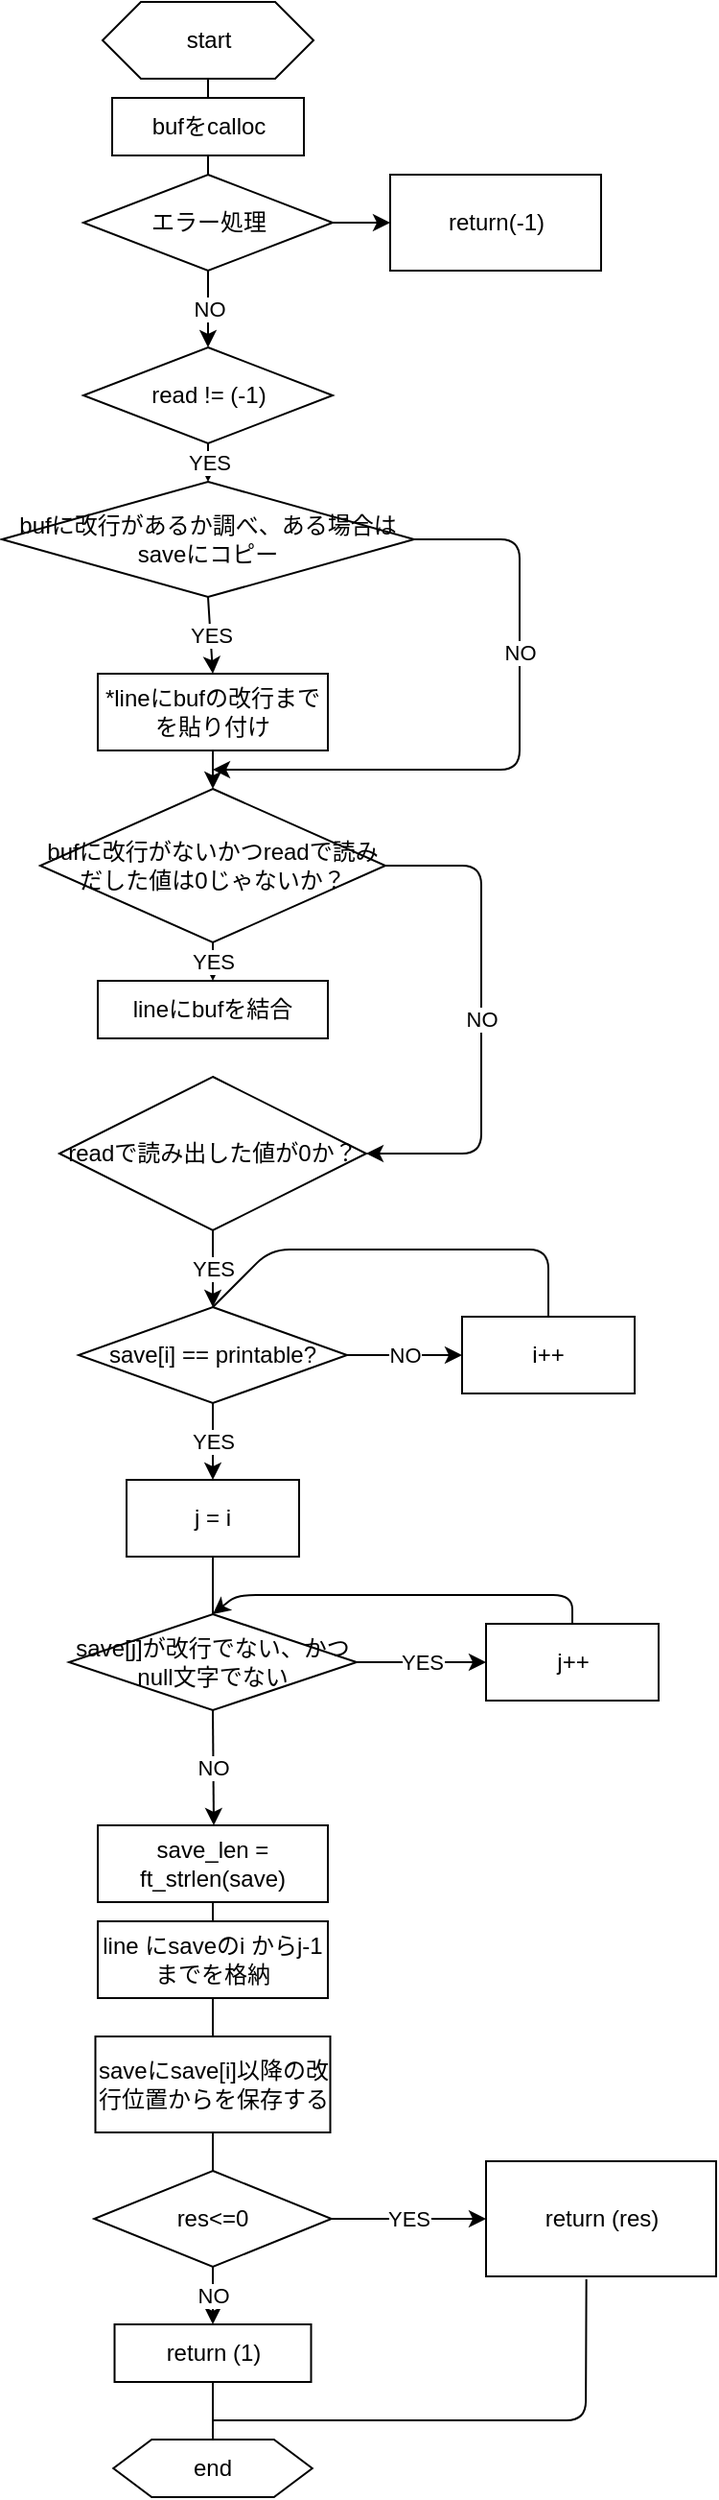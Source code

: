 <mxfile version="13.10.0" type="embed">
    <diagram id="Xf5dkvBA1yv9q3T7hW51" name="ページ1">
        <mxGraphModel dx="1050" dy="1571" grid="1" gridSize="10" guides="1" tooltips="1" connect="1" arrows="1" fold="1" page="1" pageScale="1" pageWidth="827" pageHeight="1169" math="0" shadow="0">
            <root>
                <mxCell id="0"/>
                <mxCell id="1" parent="0"/>
                <mxCell id="4" value="start" style="shape=hexagon;perimeter=hexagonPerimeter2;whiteSpace=wrap;html=1;fixedSize=1;" parent="1" vertex="1">
                    <mxGeometry x="52.5" y="-180" width="110" height="40" as="geometry"/>
                </mxCell>
                <mxCell id="5" value="bufをcalloc" style="rounded=0;whiteSpace=wrap;html=1;" parent="1" vertex="1">
                    <mxGeometry x="57.5" y="-130" width="100" height="30" as="geometry"/>
                </mxCell>
                <mxCell id="6" style="edgeStyle=orthogonalEdgeStyle;rounded=0;orthogonalLoop=1;jettySize=auto;html=1;exitX=1;exitY=0.5;exitDx=0;exitDy=0;entryX=0;entryY=0.5;entryDx=0;entryDy=0;" parent="1" source="7" target="11" edge="1">
                    <mxGeometry relative="1" as="geometry"/>
                </mxCell>
                <mxCell id="7" value="エラー処理" style="rhombus;whiteSpace=wrap;html=1;" parent="1" vertex="1">
                    <mxGeometry x="42.5" y="-90" width="130" height="50" as="geometry"/>
                </mxCell>
                <mxCell id="8" value="" style="endArrow=none;html=1;entryX=0.5;entryY=1;entryDx=0;entryDy=0;" parent="1" target="4" edge="1">
                    <mxGeometry width="50" height="50" relative="1" as="geometry">
                        <mxPoint x="107.5" y="-130" as="sourcePoint"/>
                        <mxPoint x="172.5" y="50" as="targetPoint"/>
                    </mxGeometry>
                </mxCell>
                <mxCell id="9" value="" style="endArrow=none;html=1;entryX=0.5;entryY=1;entryDx=0;entryDy=0;exitX=0.5;exitY=0;exitDx=0;exitDy=0;" parent="1" source="7" target="5" edge="1">
                    <mxGeometry width="50" height="50" relative="1" as="geometry">
                        <mxPoint x="117.5" y="-140" as="sourcePoint"/>
                        <mxPoint x="117.5" y="-170" as="targetPoint"/>
                    </mxGeometry>
                </mxCell>
                <mxCell id="10" value="NO" style="endArrow=classic;html=1;exitX=0.5;exitY=1;exitDx=0;exitDy=0;" parent="1" source="7" edge="1">
                    <mxGeometry relative="1" as="geometry">
                        <mxPoint x="92.5" y="140" as="sourcePoint"/>
                        <mxPoint x="107.5" as="targetPoint"/>
                    </mxGeometry>
                </mxCell>
                <mxCell id="11" value="return(-1)" style="rounded=0;whiteSpace=wrap;html=1;" parent="1" vertex="1">
                    <mxGeometry x="202.5" y="-90" width="110" height="50" as="geometry"/>
                </mxCell>
                <mxCell id="12" value="read != (-1)" style="rhombus;whiteSpace=wrap;html=1;" parent="1" vertex="1">
                    <mxGeometry x="42.5" width="130" height="50" as="geometry"/>
                </mxCell>
                <mxCell id="13" value="YES" style="endArrow=classic;html=1;exitX=0.5;exitY=1;exitDx=0;exitDy=0;entryX=0.5;entryY=0;entryDx=0;entryDy=0;" parent="1" source="12" target="15" edge="1">
                    <mxGeometry relative="1" as="geometry">
                        <mxPoint x="107.5" y="10" as="sourcePoint"/>
                        <mxPoint x="107.5" y="90" as="targetPoint"/>
                    </mxGeometry>
                </mxCell>
                <mxCell id="15" value="bufに改行があるか調べ、ある場合はsaveにコピー" style="rhombus;whiteSpace=wrap;html=1;" parent="1" vertex="1">
                    <mxGeometry y="70" width="215" height="60" as="geometry"/>
                </mxCell>
                <mxCell id="16" value="YES" style="endArrow=classic;html=1;exitX=0.5;exitY=1;exitDx=0;exitDy=0;entryX=0.5;entryY=0;entryDx=0;entryDy=0;" parent="1" source="15" target="18" edge="1">
                    <mxGeometry relative="1" as="geometry">
                        <mxPoint x="107.5" y="80" as="sourcePoint"/>
                        <mxPoint x="107.5" y="170" as="targetPoint"/>
                    </mxGeometry>
                </mxCell>
                <mxCell id="18" value="*lineにbufの改行までを貼り付け" style="rounded=0;whiteSpace=wrap;html=1;" parent="1" vertex="1">
                    <mxGeometry x="50" y="170" width="120" height="40" as="geometry"/>
                </mxCell>
                <mxCell id="20" value="bufに改行がないかつreadで読みだした値は0じゃないか？" style="rhombus;whiteSpace=wrap;html=1;" parent="1" vertex="1">
                    <mxGeometry x="20" y="230" width="180" height="80" as="geometry"/>
                </mxCell>
                <mxCell id="21" value="" style="endArrow=classic;html=1;exitX=0.5;exitY=1;exitDx=0;exitDy=0;entryX=0.5;entryY=0;entryDx=0;entryDy=0;" parent="1" source="18" target="20" edge="1">
                    <mxGeometry width="50" height="50" relative="1" as="geometry">
                        <mxPoint x="130" y="180" as="sourcePoint"/>
                        <mxPoint x="180" y="130" as="targetPoint"/>
                    </mxGeometry>
                </mxCell>
                <mxCell id="22" value="lineにbufを結合" style="rounded=0;whiteSpace=wrap;html=1;" parent="1" vertex="1">
                    <mxGeometry x="50" y="330" width="120" height="30" as="geometry"/>
                </mxCell>
                <mxCell id="23" value="YES" style="endArrow=classic;html=1;exitX=0.5;exitY=1;exitDx=0;exitDy=0;entryX=0.5;entryY=0;entryDx=0;entryDy=0;" parent="1" source="20" target="22" edge="1">
                    <mxGeometry relative="1" as="geometry">
                        <mxPoint x="110" y="240" as="sourcePoint"/>
                        <mxPoint x="210" y="240" as="targetPoint"/>
                    </mxGeometry>
                </mxCell>
                <mxCell id="25" value="readで読み出した値が0か？" style="rhombus;whiteSpace=wrap;html=1;" parent="1" vertex="1">
                    <mxGeometry x="30" y="380" width="160" height="80" as="geometry"/>
                </mxCell>
                <mxCell id="28" value="" style="endArrow=classic;html=1;exitX=0.5;exitY=1;exitDx=0;exitDy=0;" parent="1" source="25" edge="1">
                    <mxGeometry relative="1" as="geometry">
                        <mxPoint x="110" y="410" as="sourcePoint"/>
                        <mxPoint x="110" y="500" as="targetPoint"/>
                    </mxGeometry>
                </mxCell>
                <mxCell id="29" value="YES" style="edgeLabel;resizable=0;html=1;align=center;verticalAlign=middle;" parent="28" connectable="0" vertex="1">
                    <mxGeometry relative="1" as="geometry"/>
                </mxCell>
                <mxCell id="30" value="NO" style="endArrow=classic;html=1;exitX=1;exitY=0.5;exitDx=0;exitDy=0;entryX=1;entryY=0.5;entryDx=0;entryDy=0;" parent="1" source="20" target="25" edge="1">
                    <mxGeometry relative="1" as="geometry">
                        <mxPoint x="110" y="410" as="sourcePoint"/>
                        <mxPoint x="210" y="410" as="targetPoint"/>
                        <Array as="points">
                            <mxPoint x="250" y="270"/>
                            <mxPoint x="250" y="420"/>
                        </Array>
                    </mxGeometry>
                </mxCell>
                <mxCell id="33" value="save[i] == printable?" style="rhombus;whiteSpace=wrap;html=1;" parent="1" vertex="1">
                    <mxGeometry x="40" y="500" width="140" height="50" as="geometry"/>
                </mxCell>
                <mxCell id="34" value="NO" style="endArrow=classic;html=1;exitX=1;exitY=0.5;exitDx=0;exitDy=0;" parent="1" source="33" edge="1">
                    <mxGeometry relative="1" as="geometry">
                        <mxPoint x="110" y="410" as="sourcePoint"/>
                        <mxPoint x="240" y="525" as="targetPoint"/>
                    </mxGeometry>
                </mxCell>
                <mxCell id="36" value="i++" style="rounded=0;whiteSpace=wrap;html=1;" parent="1" vertex="1">
                    <mxGeometry x="240" y="505" width="90" height="40" as="geometry"/>
                </mxCell>
                <mxCell id="37" value="" style="endArrow=none;html=1;entryX=0.5;entryY=0;entryDx=0;entryDy=0;exitX=0.5;exitY=0;exitDx=0;exitDy=0;" parent="1" source="33" target="36" edge="1">
                    <mxGeometry width="50" height="50" relative="1" as="geometry">
                        <mxPoint x="130" y="430" as="sourcePoint"/>
                        <mxPoint x="180" y="380" as="targetPoint"/>
                        <Array as="points">
                            <mxPoint x="140" y="470"/>
                            <mxPoint x="285" y="470"/>
                        </Array>
                    </mxGeometry>
                </mxCell>
                <mxCell id="38" value="YES" style="endArrow=classic;html=1;exitX=0.5;exitY=1;exitDx=0;exitDy=0;" parent="1" source="33" edge="1">
                    <mxGeometry relative="1" as="geometry">
                        <mxPoint x="110" y="580" as="sourcePoint"/>
                        <mxPoint x="110" y="590" as="targetPoint"/>
                    </mxGeometry>
                </mxCell>
                <mxCell id="40" value="j = i" style="rounded=0;whiteSpace=wrap;html=1;" parent="1" vertex="1">
                    <mxGeometry x="65" y="590" width="90" height="40" as="geometry"/>
                </mxCell>
                <mxCell id="41" value="" style="endArrow=none;html=1;exitX=0.5;exitY=1;exitDx=0;exitDy=0;entryX=0.5;entryY=0;entryDx=0;entryDy=0;" parent="1" source="40" target="43" edge="1">
                    <mxGeometry width="50" height="50" relative="1" as="geometry">
                        <mxPoint x="130" y="650" as="sourcePoint"/>
                        <mxPoint x="110" y="620" as="targetPoint"/>
                    </mxGeometry>
                </mxCell>
                <mxCell id="43" value="save[j]が改行でない、かつnull文字でない" style="rhombus;whiteSpace=wrap;html=1;" parent="1" vertex="1">
                    <mxGeometry x="35" y="660" width="150" height="50" as="geometry"/>
                </mxCell>
                <mxCell id="44" value="YES" style="endArrow=classic;html=1;exitX=1;exitY=0.5;exitDx=0;exitDy=0;entryX=0;entryY=0.5;entryDx=0;entryDy=0;" parent="1" source="43" target="46" edge="1">
                    <mxGeometry relative="1" as="geometry">
                        <mxPoint x="52.5" y="740" as="sourcePoint"/>
                        <mxPoint x="242.5" y="685" as="targetPoint"/>
                    </mxGeometry>
                </mxCell>
                <mxCell id="46" value="j++" style="rounded=0;whiteSpace=wrap;html=1;" parent="1" vertex="1">
                    <mxGeometry x="252.5" y="665" width="90" height="40" as="geometry"/>
                </mxCell>
                <mxCell id="47" value="" style="endArrow=classic;html=1;exitX=0.5;exitY=0;exitDx=0;exitDy=0;entryX=0.5;entryY=0;entryDx=0;entryDy=0;" parent="1" source="46" target="43" edge="1">
                    <mxGeometry width="50" height="50" relative="1" as="geometry">
                        <mxPoint x="222.5" y="660" as="sourcePoint"/>
                        <mxPoint x="272.5" y="610" as="targetPoint"/>
                        <Array as="points">
                            <mxPoint x="297.5" y="650"/>
                            <mxPoint x="122.5" y="650"/>
                        </Array>
                    </mxGeometry>
                </mxCell>
                <mxCell id="48" value="NO" style="endArrow=classic;html=1;exitX=0.5;exitY=1;exitDx=0;exitDy=0;" parent="1" source="43" edge="1">
                    <mxGeometry relative="1" as="geometry">
                        <mxPoint x="142.5" y="800" as="sourcePoint"/>
                        <mxPoint x="110.5" y="770" as="targetPoint"/>
                    </mxGeometry>
                </mxCell>
                <mxCell id="50" value="save_len = ft_strlen(save)" style="rounded=0;whiteSpace=wrap;html=1;" parent="1" vertex="1">
                    <mxGeometry x="50" y="770" width="120" height="40" as="geometry"/>
                </mxCell>
                <mxCell id="51" value="line にsaveのi からj-1までを格納" style="rounded=0;whiteSpace=wrap;html=1;" parent="1" vertex="1">
                    <mxGeometry x="50" y="820" width="120" height="40" as="geometry"/>
                </mxCell>
                <mxCell id="53" value="" style="endArrow=none;html=1;exitX=0.5;exitY=1;exitDx=0;exitDy=0;entryX=0.5;entryY=0;entryDx=0;entryDy=0;" parent="1" source="50" target="51" edge="1">
                    <mxGeometry width="50" height="50" relative="1" as="geometry">
                        <mxPoint x="172.5" y="830" as="sourcePoint"/>
                        <mxPoint x="222.5" y="780" as="targetPoint"/>
                    </mxGeometry>
                </mxCell>
                <mxCell id="54" value="saveにsave[i]以降の改行位置からを保存する" style="rounded=0;whiteSpace=wrap;html=1;" parent="1" vertex="1">
                    <mxGeometry x="48.75" y="880" width="122.5" height="50" as="geometry"/>
                </mxCell>
                <mxCell id="55" value="" style="endArrow=none;html=1;exitX=0.5;exitY=1;exitDx=0;exitDy=0;entryX=0.5;entryY=0;entryDx=0;entryDy=0;" parent="1" source="51" target="54" edge="1">
                    <mxGeometry width="50" height="50" relative="1" as="geometry">
                        <mxPoint x="182.5" y="890" as="sourcePoint"/>
                        <mxPoint x="232.5" y="840" as="targetPoint"/>
                    </mxGeometry>
                </mxCell>
                <mxCell id="56" value="res&amp;lt;=0" style="rhombus;whiteSpace=wrap;html=1;" parent="1" vertex="1">
                    <mxGeometry x="48.13" y="950" width="123.75" height="50" as="geometry"/>
                </mxCell>
                <mxCell id="57" value="" style="endArrow=none;html=1;exitX=0.5;exitY=1;exitDx=0;exitDy=0;entryX=0.5;entryY=0;entryDx=0;entryDy=0;" parent="1" source="54" target="56" edge="1">
                    <mxGeometry width="50" height="50" relative="1" as="geometry">
                        <mxPoint x="182.5" y="990" as="sourcePoint"/>
                        <mxPoint x="232.5" y="940" as="targetPoint"/>
                    </mxGeometry>
                </mxCell>
                <mxCell id="62" value="YES" style="endArrow=classic;html=1;exitX=1;exitY=0.5;exitDx=0;exitDy=0;" parent="1" source="56" target="64" edge="1">
                    <mxGeometry relative="1" as="geometry">
                        <mxPoint x="162.5" y="970" as="sourcePoint"/>
                        <mxPoint x="262.5" y="975" as="targetPoint"/>
                        <mxPoint as="offset"/>
                    </mxGeometry>
                </mxCell>
                <mxCell id="64" value="return (res)" style="rounded=0;whiteSpace=wrap;html=1;" parent="1" vertex="1">
                    <mxGeometry x="252.5" y="945" width="120" height="60" as="geometry"/>
                </mxCell>
                <mxCell id="65" value="return (1)" style="rounded=0;whiteSpace=wrap;html=1;" parent="1" vertex="1">
                    <mxGeometry x="58.75" y="1030" width="102.5" height="30" as="geometry"/>
                </mxCell>
                <mxCell id="69" value="NO" style="endArrow=classic;html=1;exitX=0.5;exitY=1;exitDx=0;exitDy=0;entryX=0.5;entryY=0;entryDx=0;entryDy=0;" parent="1" source="56" target="65" edge="1">
                    <mxGeometry relative="1" as="geometry">
                        <mxPoint x="132.5" y="980" as="sourcePoint"/>
                        <mxPoint x="232.5" y="980" as="targetPoint"/>
                        <Array as="points"/>
                    </mxGeometry>
                </mxCell>
                <mxCell id="71" value="end" style="shape=hexagon;perimeter=hexagonPerimeter2;whiteSpace=wrap;html=1;fixedSize=1;" parent="1" vertex="1">
                    <mxGeometry x="58.13" y="1090" width="103.75" height="30" as="geometry"/>
                </mxCell>
                <mxCell id="72" value="" style="endArrow=none;html=1;entryX=0.5;entryY=1;entryDx=0;entryDy=0;exitX=0.5;exitY=0;exitDx=0;exitDy=0;" parent="1" source="71" target="65" edge="1">
                    <mxGeometry width="50" height="50" relative="1" as="geometry">
                        <mxPoint x="162.5" y="1140" as="sourcePoint"/>
                        <mxPoint x="212.5" y="1090" as="targetPoint"/>
                    </mxGeometry>
                </mxCell>
                <mxCell id="73" value="" style="endArrow=none;html=1;entryX=0.436;entryY=1.024;entryDx=0;entryDy=0;entryPerimeter=0;" parent="1" target="64" edge="1">
                    <mxGeometry width="50" height="50" relative="1" as="geometry">
                        <mxPoint x="110.5" y="1080" as="sourcePoint"/>
                        <mxPoint x="212.5" y="1090" as="targetPoint"/>
                        <Array as="points">
                            <mxPoint x="202.5" y="1080"/>
                            <mxPoint x="304.5" y="1080"/>
                        </Array>
                    </mxGeometry>
                </mxCell>
                <mxCell id="75" value="" style="endArrow=classic;html=1;exitX=1;exitY=0.5;exitDx=0;exitDy=0;" parent="1" source="15" edge="1">
                    <mxGeometry relative="1" as="geometry">
                        <mxPoint x="220" y="300" as="sourcePoint"/>
                        <mxPoint x="110" y="220" as="targetPoint"/>
                        <Array as="points">
                            <mxPoint x="270" y="100"/>
                            <mxPoint x="270" y="220"/>
                        </Array>
                    </mxGeometry>
                </mxCell>
                <mxCell id="76" value="NO" style="edgeLabel;resizable=0;html=1;align=center;verticalAlign=middle;" parent="75" connectable="0" vertex="1">
                    <mxGeometry relative="1" as="geometry">
                        <mxPoint y="-54" as="offset"/>
                    </mxGeometry>
                </mxCell>
            </root>
        </mxGraphModel>
    </diagram>
</mxfile>